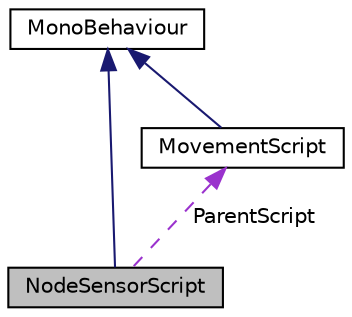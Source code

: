 digraph "NodeSensorScript"
{
 // LATEX_PDF_SIZE
  edge [fontname="Helvetica",fontsize="10",labelfontname="Helvetica",labelfontsize="10"];
  node [fontname="Helvetica",fontsize="10",shape=record];
  Node1 [label="NodeSensorScript",height=0.2,width=0.4,color="black", fillcolor="grey75", style="filled", fontcolor="black",tooltip=" "];
  Node2 -> Node1 [dir="back",color="midnightblue",fontsize="10",style="solid"];
  Node2 [label="MonoBehaviour",height=0.2,width=0.4,color="black", fillcolor="white", style="filled",tooltip=" "];
  Node3 -> Node1 [dir="back",color="darkorchid3",fontsize="10",style="dashed",label=" ParentScript" ];
  Node3 [label="MovementScript",height=0.2,width=0.4,color="black", fillcolor="white", style="filled",URL="$class_movement_script.html",tooltip=" "];
  Node2 -> Node3 [dir="back",color="midnightblue",fontsize="10",style="solid"];
}
